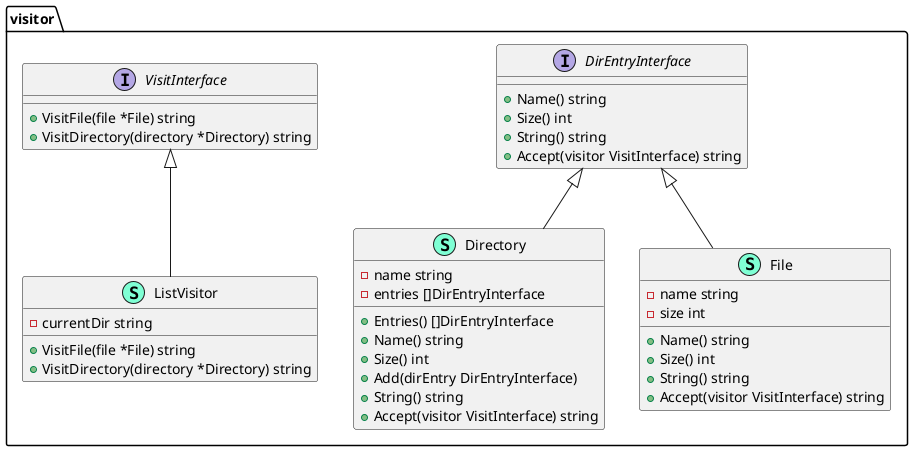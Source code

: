 @startuml
namespace visitor {
    interface DirEntryInterface  {
        + Name() string
        + Size() int
        + String() string
        + Accept(visitor VisitInterface) string

    }
    class Directory << (S,Aquamarine) >> {
        - name string
        - entries []DirEntryInterface

        + Entries() []DirEntryInterface
        + Name() string
        + Size() int
        + Add(dirEntry DirEntryInterface) 
        + String() string
        + Accept(visitor VisitInterface) string

    }
    class File << (S,Aquamarine) >> {
        - name string
        - size int

        + Name() string
        + Size() int
        + String() string
        + Accept(visitor VisitInterface) string

    }
    class ListVisitor << (S,Aquamarine) >> {
        - currentDir string

        + VisitFile(file *File) string
        + VisitDirectory(directory *Directory) string

    }
    interface VisitInterface  {
        + VisitFile(file *File) string
        + VisitDirectory(directory *Directory) string

    }
}

"visitor.DirEntryInterface" <|-- "visitor.Directory"
"visitor.DirEntryInterface" <|-- "visitor.File"
"visitor.VisitInterface" <|-- "visitor.ListVisitor"

@enduml
